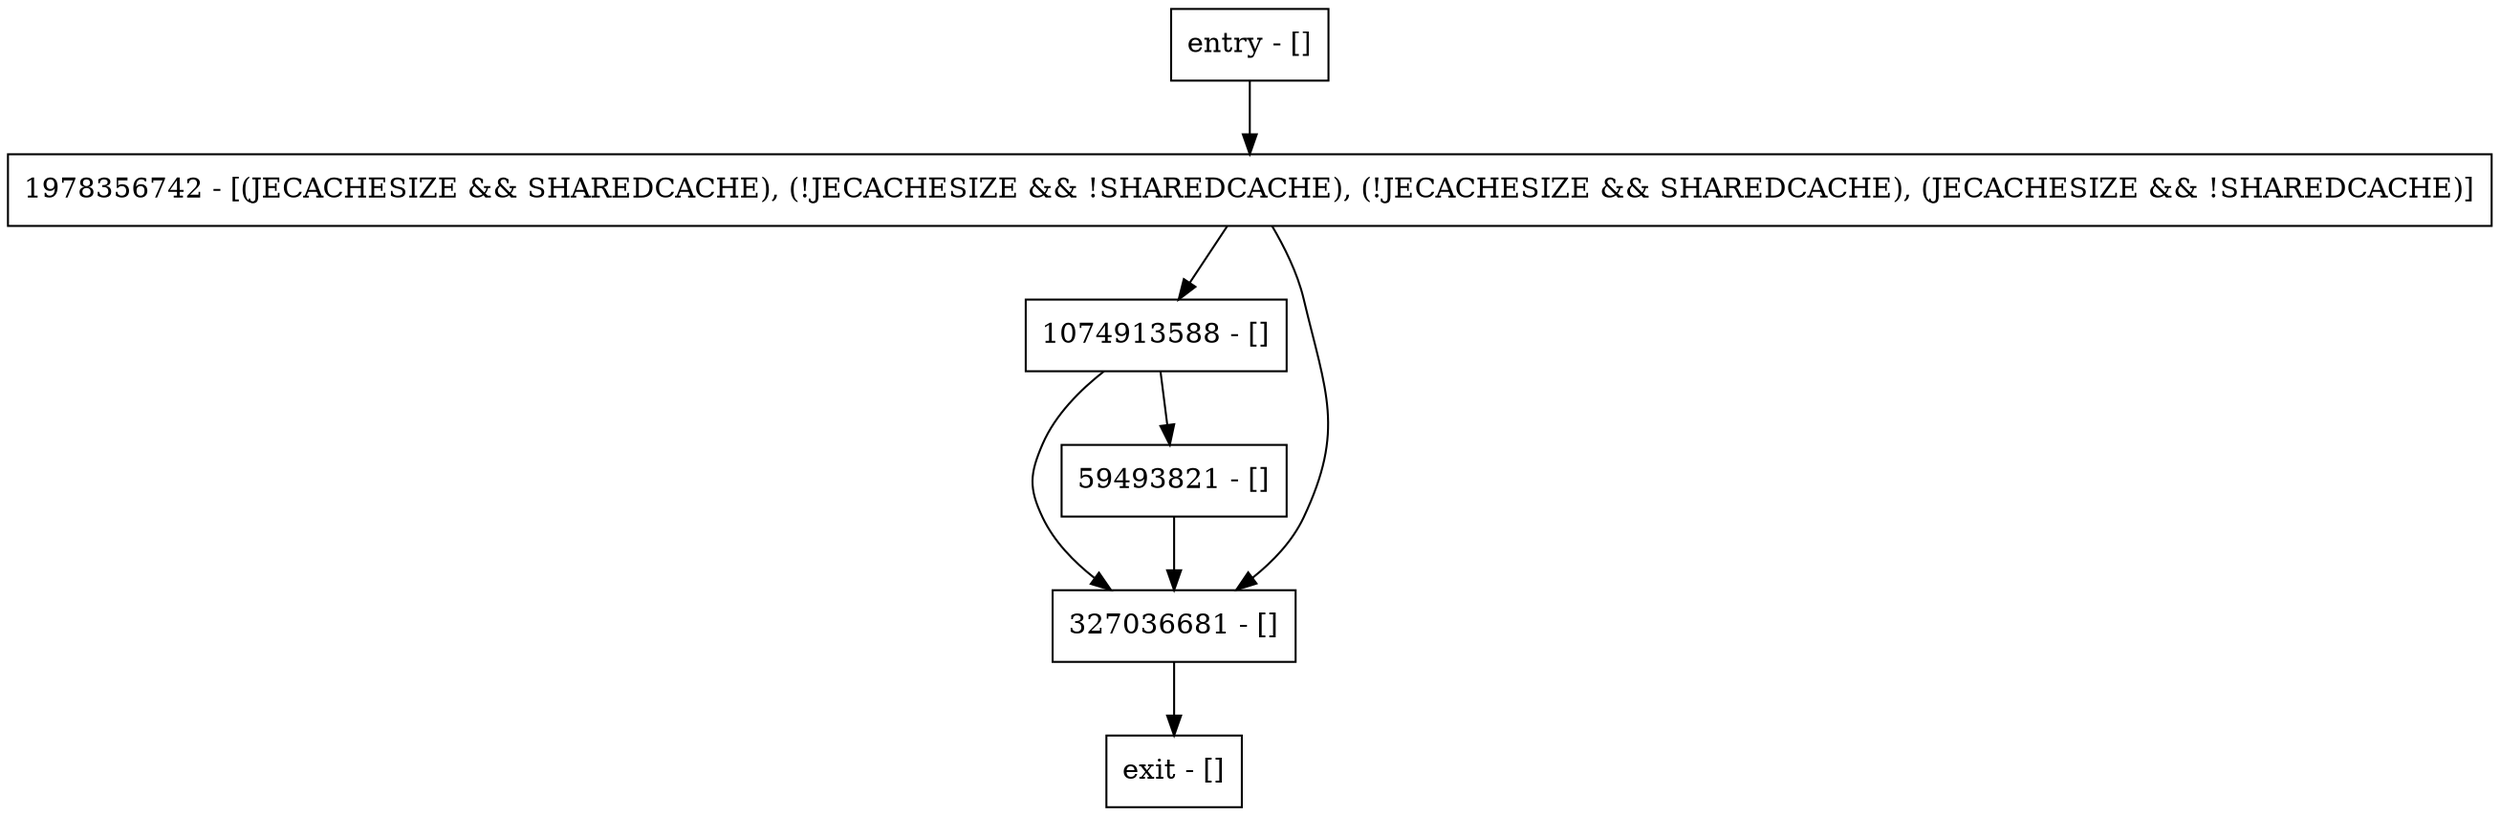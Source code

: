 digraph doDaemonEviction {
node [shape=record];
1074913588 [label="1074913588 - []"];
327036681 [label="327036681 - []"];
entry [label="entry - []"];
exit [label="exit - []"];
59493821 [label="59493821 - []"];
1978356742 [label="1978356742 - [(JECACHESIZE && SHAREDCACHE), (!JECACHESIZE && !SHAREDCACHE), (!JECACHESIZE && SHAREDCACHE), (JECACHESIZE && !SHAREDCACHE)]"];
entry;
exit;
1074913588 -> 327036681;
1074913588 -> 59493821;
327036681 -> exit;
entry -> 1978356742;
59493821 -> 327036681;
1978356742 -> 1074913588;
1978356742 -> 327036681;
}
